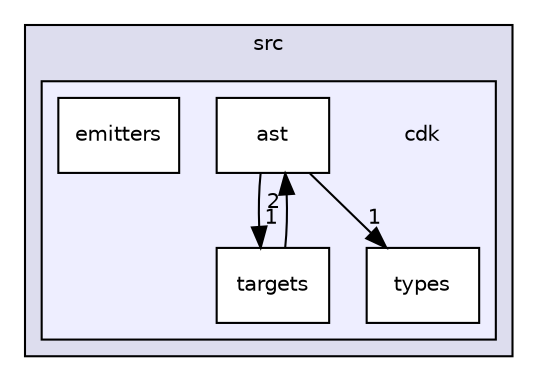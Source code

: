 digraph "src/cdk" {
  compound=true
  node [ fontsize="10", fontname="Helvetica"];
  edge [ labelfontsize="10", labelfontname="Helvetica"];
  subgraph clusterdir_68267d1309a1af8e8297ef4c3efbcdba {
    graph [ bgcolor="#ddddee", pencolor="black", label="src" fontname="Helvetica", fontsize="10", URL="dir_68267d1309a1af8e8297ef4c3efbcdba.html"]
  subgraph clusterdir_49a37ae774775ec745da5a4116d1edf4 {
    graph [ bgcolor="#eeeeff", pencolor="black", label="" URL="dir_49a37ae774775ec745da5a4116d1edf4.html"];
    dir_49a37ae774775ec745da5a4116d1edf4 [shape=plaintext label="cdk"];
    dir_d93af431aff1b5ca8703f9437b212ec4 [shape=box label="ast" color="black" fillcolor="white" style="filled" URL="dir_d93af431aff1b5ca8703f9437b212ec4.html"];
    dir_232d011097d79bbdea935ac219ae0b5c [shape=box label="emitters" color="black" fillcolor="white" style="filled" URL="dir_232d011097d79bbdea935ac219ae0b5c.html"];
    dir_24320defc9e490729fa9c2fefc92cddb [shape=box label="targets" color="black" fillcolor="white" style="filled" URL="dir_24320defc9e490729fa9c2fefc92cddb.html"];
    dir_c75ceed8fd9aa28f0142ac3c68c74133 [shape=box label="types" color="black" fillcolor="white" style="filled" URL="dir_c75ceed8fd9aa28f0142ac3c68c74133.html"];
  }
  }
  dir_24320defc9e490729fa9c2fefc92cddb->dir_d93af431aff1b5ca8703f9437b212ec4 [headlabel="2", labeldistance=1.5 headhref="dir_000004_000002.html"];
  dir_d93af431aff1b5ca8703f9437b212ec4->dir_c75ceed8fd9aa28f0142ac3c68c74133 [headlabel="1", labeldistance=1.5 headhref="dir_000002_000005.html"];
  dir_d93af431aff1b5ca8703f9437b212ec4->dir_24320defc9e490729fa9c2fefc92cddb [headlabel="1", labeldistance=1.5 headhref="dir_000002_000004.html"];
}
